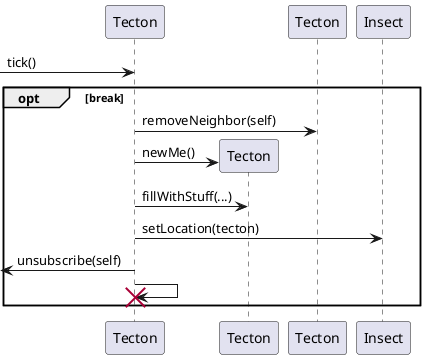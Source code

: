 @startuml
participant Tecton as Dying
participant Tecton as Neighbors order 100
participant Insect as Insects order 101

-> Dying : tick()
opt break

Dying -> Neighbors : removeNeighbor(self)

create Tecton as New1
Dying -> New1 : newMe()
Dying -> New1 : fillWithStuff(...)

' set location on moved objects ...
Dying -> Insects : setLocation(tecton)

' unsubscribe from tick
<- Dying : unsubscribe(self)

Dying -> Dying !!
end

@enduml